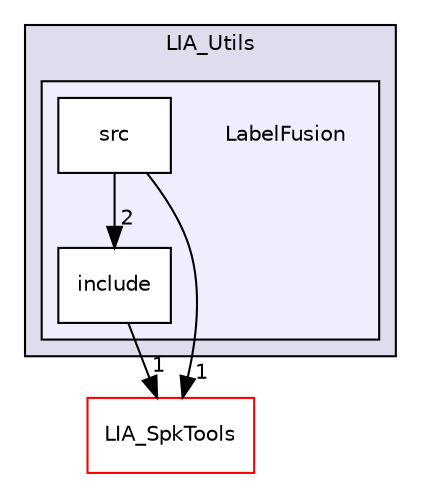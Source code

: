 digraph "LIA_Utils/LabelFusion" {
  compound=true
  node [ fontsize="10", fontname="Helvetica"];
  edge [ labelfontsize="10", labelfontname="Helvetica"];
  subgraph clusterdir_d943bfca0b65a7b22a1ee61fc2aed8dc {
    graph [ bgcolor="#ddddee", pencolor="black", label="LIA_Utils" fontname="Helvetica", fontsize="10", URL="dir_d943bfca0b65a7b22a1ee61fc2aed8dc.html"]
  subgraph clusterdir_20c0fe4eea99c747c35eb0f6e7f9275c {
    graph [ bgcolor="#eeeeff", pencolor="black", label="" URL="dir_20c0fe4eea99c747c35eb0f6e7f9275c.html"];
    dir_20c0fe4eea99c747c35eb0f6e7f9275c [shape=plaintext label="LabelFusion"];
    dir_d39734b5bb4e5d03a0c0e37a5d1643c9 [shape=box label="include" color="black" fillcolor="white" style="filled" URL="dir_d39734b5bb4e5d03a0c0e37a5d1643c9.html"];
    dir_d2014504ac2b44e61898f396b099d220 [shape=box label="src" color="black" fillcolor="white" style="filled" URL="dir_d2014504ac2b44e61898f396b099d220.html"];
  }
  }
  dir_7b9f40c7474acebf25e66f966c5b9c6a [shape=box label="LIA_SpkTools" fillcolor="white" style="filled" color="red" URL="dir_7b9f40c7474acebf25e66f966c5b9c6a.html"];
  dir_d2014504ac2b44e61898f396b099d220->dir_7b9f40c7474acebf25e66f966c5b9c6a [headlabel="1", labeldistance=1.5 headhref="dir_000131_000110.html"];
  dir_d2014504ac2b44e61898f396b099d220->dir_d39734b5bb4e5d03a0c0e37a5d1643c9 [headlabel="2", labeldistance=1.5 headhref="dir_000131_000130.html"];
  dir_d39734b5bb4e5d03a0c0e37a5d1643c9->dir_7b9f40c7474acebf25e66f966c5b9c6a [headlabel="1", labeldistance=1.5 headhref="dir_000130_000110.html"];
}
